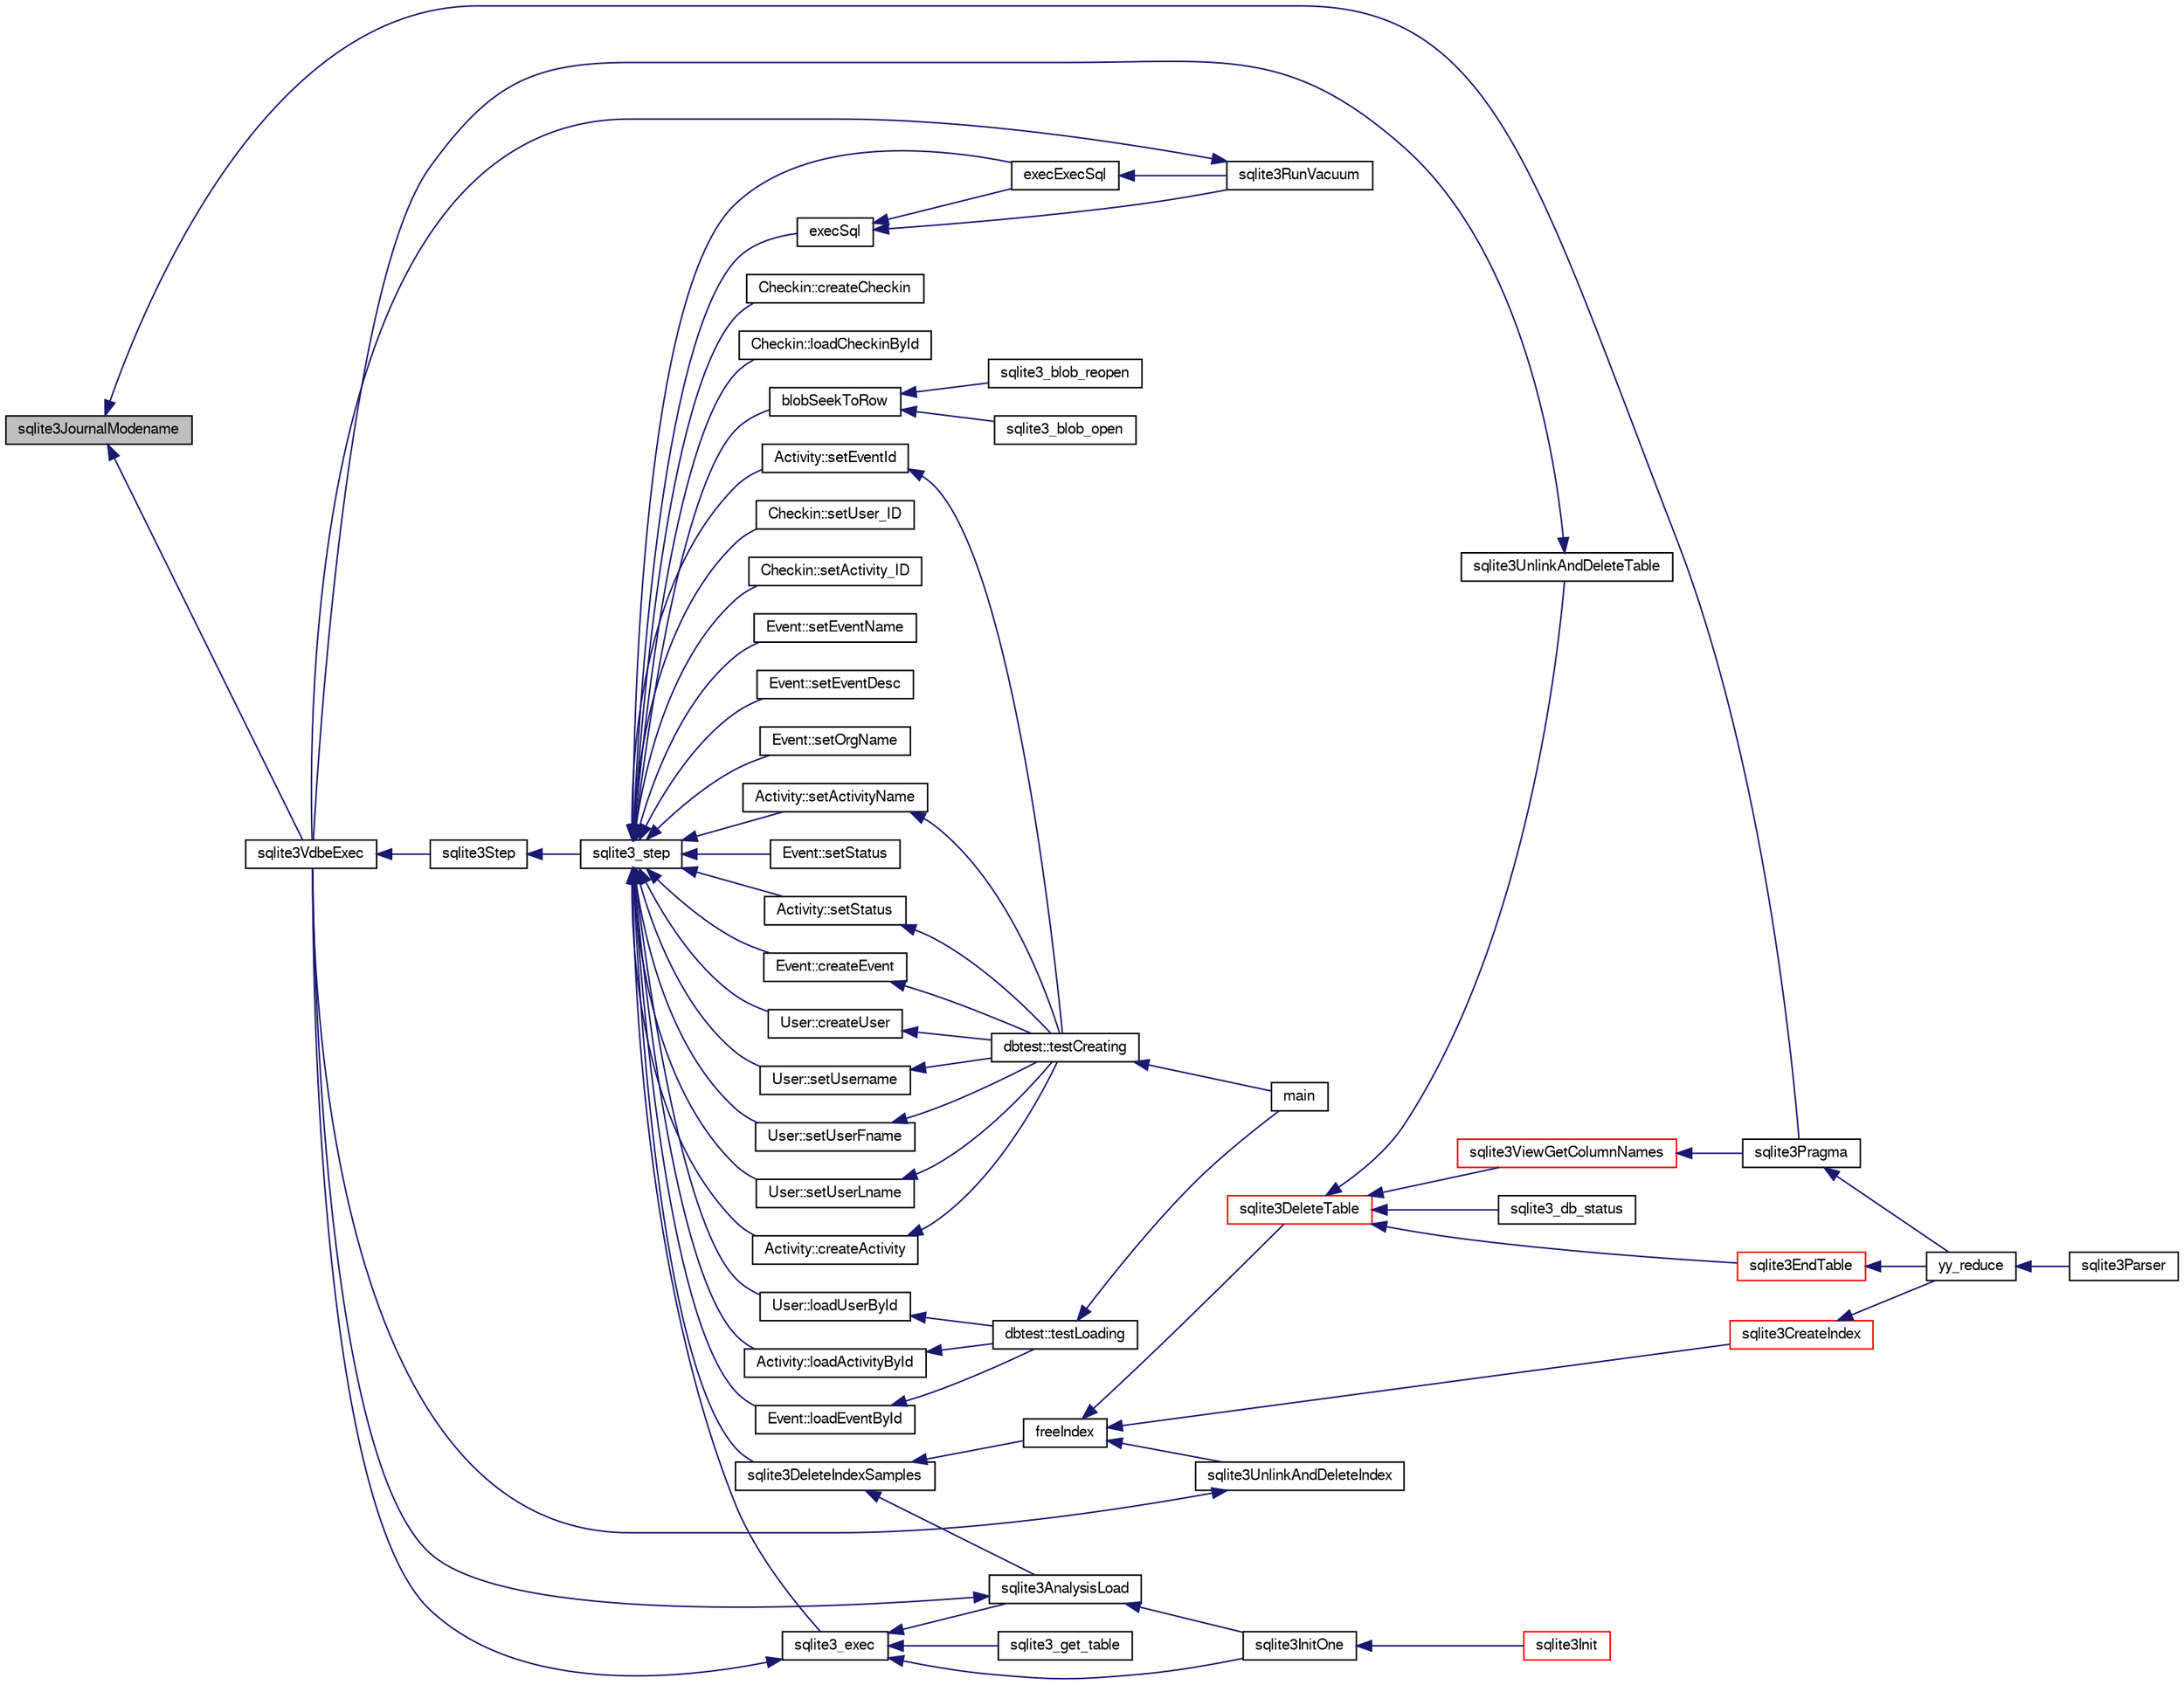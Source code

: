 digraph "sqlite3JournalModename"
{
  edge [fontname="FreeSans",fontsize="10",labelfontname="FreeSans",labelfontsize="10"];
  node [fontname="FreeSans",fontsize="10",shape=record];
  rankdir="LR";
  Node573396 [label="sqlite3JournalModename",height=0.2,width=0.4,color="black", fillcolor="grey75", style="filled", fontcolor="black"];
  Node573396 -> Node573397 [dir="back",color="midnightblue",fontsize="10",style="solid",fontname="FreeSans"];
  Node573397 [label="sqlite3VdbeExec",height=0.2,width=0.4,color="black", fillcolor="white", style="filled",URL="$sqlite3_8c.html#a8ce40a614bdc56719c4d642b1e4dfb21"];
  Node573397 -> Node573398 [dir="back",color="midnightblue",fontsize="10",style="solid",fontname="FreeSans"];
  Node573398 [label="sqlite3Step",height=0.2,width=0.4,color="black", fillcolor="white", style="filled",URL="$sqlite3_8c.html#a3f2872e873e2758a4beedad1d5113554"];
  Node573398 -> Node573399 [dir="back",color="midnightblue",fontsize="10",style="solid",fontname="FreeSans"];
  Node573399 [label="sqlite3_step",height=0.2,width=0.4,color="black", fillcolor="white", style="filled",URL="$sqlite3_8h.html#ac1e491ce36b7471eb28387f7d3c74334"];
  Node573399 -> Node573400 [dir="back",color="midnightblue",fontsize="10",style="solid",fontname="FreeSans"];
  Node573400 [label="Activity::createActivity",height=0.2,width=0.4,color="black", fillcolor="white", style="filled",URL="$classActivity.html#a813cc5e52c14ab49b39014c134e3425b"];
  Node573400 -> Node573401 [dir="back",color="midnightblue",fontsize="10",style="solid",fontname="FreeSans"];
  Node573401 [label="dbtest::testCreating",height=0.2,width=0.4,color="black", fillcolor="white", style="filled",URL="$classdbtest.html#a8193e88a7df657069c8a6bd09c8243b7"];
  Node573401 -> Node573402 [dir="back",color="midnightblue",fontsize="10",style="solid",fontname="FreeSans"];
  Node573402 [label="main",height=0.2,width=0.4,color="black", fillcolor="white", style="filled",URL="$test_8cpp.html#ae66f6b31b5ad750f1fe042a706a4e3d4"];
  Node573399 -> Node573403 [dir="back",color="midnightblue",fontsize="10",style="solid",fontname="FreeSans"];
  Node573403 [label="Activity::loadActivityById",height=0.2,width=0.4,color="black", fillcolor="white", style="filled",URL="$classActivity.html#abe4ffb4f08a47212ebf9013259d9e7fd"];
  Node573403 -> Node573404 [dir="back",color="midnightblue",fontsize="10",style="solid",fontname="FreeSans"];
  Node573404 [label="dbtest::testLoading",height=0.2,width=0.4,color="black", fillcolor="white", style="filled",URL="$classdbtest.html#a6f98d82a2c8e2b9040848763504ddae1"];
  Node573404 -> Node573402 [dir="back",color="midnightblue",fontsize="10",style="solid",fontname="FreeSans"];
  Node573399 -> Node573405 [dir="back",color="midnightblue",fontsize="10",style="solid",fontname="FreeSans"];
  Node573405 [label="Activity::setEventId",height=0.2,width=0.4,color="black", fillcolor="white", style="filled",URL="$classActivity.html#adb1d0fd0d08f473e068f0a4086bfa9ca"];
  Node573405 -> Node573401 [dir="back",color="midnightblue",fontsize="10",style="solid",fontname="FreeSans"];
  Node573399 -> Node573406 [dir="back",color="midnightblue",fontsize="10",style="solid",fontname="FreeSans"];
  Node573406 [label="Activity::setActivityName",height=0.2,width=0.4,color="black", fillcolor="white", style="filled",URL="$classActivity.html#a62dc3737b33915a36086f9dd26d16a81"];
  Node573406 -> Node573401 [dir="back",color="midnightblue",fontsize="10",style="solid",fontname="FreeSans"];
  Node573399 -> Node573407 [dir="back",color="midnightblue",fontsize="10",style="solid",fontname="FreeSans"];
  Node573407 [label="Activity::setStatus",height=0.2,width=0.4,color="black", fillcolor="white", style="filled",URL="$classActivity.html#af618135a7738f4d2a7ee147a8ef912ea"];
  Node573407 -> Node573401 [dir="back",color="midnightblue",fontsize="10",style="solid",fontname="FreeSans"];
  Node573399 -> Node573408 [dir="back",color="midnightblue",fontsize="10",style="solid",fontname="FreeSans"];
  Node573408 [label="Checkin::createCheckin",height=0.2,width=0.4,color="black", fillcolor="white", style="filled",URL="$classCheckin.html#a4e40acdf7fff0e607f6de4f24f3a163c"];
  Node573399 -> Node573409 [dir="back",color="midnightblue",fontsize="10",style="solid",fontname="FreeSans"];
  Node573409 [label="Checkin::loadCheckinById",height=0.2,width=0.4,color="black", fillcolor="white", style="filled",URL="$classCheckin.html#a3461f70ea6c68475225f2a07f78a21e0"];
  Node573399 -> Node573410 [dir="back",color="midnightblue",fontsize="10",style="solid",fontname="FreeSans"];
  Node573410 [label="Checkin::setUser_ID",height=0.2,width=0.4,color="black", fillcolor="white", style="filled",URL="$classCheckin.html#a76ab640f4f912876dbebf183db5359c6"];
  Node573399 -> Node573411 [dir="back",color="midnightblue",fontsize="10",style="solid",fontname="FreeSans"];
  Node573411 [label="Checkin::setActivity_ID",height=0.2,width=0.4,color="black", fillcolor="white", style="filled",URL="$classCheckin.html#ab2ff3ec2604ec73a42af25874a00b232"];
  Node573399 -> Node573412 [dir="back",color="midnightblue",fontsize="10",style="solid",fontname="FreeSans"];
  Node573412 [label="Event::createEvent",height=0.2,width=0.4,color="black", fillcolor="white", style="filled",URL="$classEvent.html#a77adb9f4a46ffb32c2d931f0691f5903"];
  Node573412 -> Node573401 [dir="back",color="midnightblue",fontsize="10",style="solid",fontname="FreeSans"];
  Node573399 -> Node573413 [dir="back",color="midnightblue",fontsize="10",style="solid",fontname="FreeSans"];
  Node573413 [label="Event::loadEventById",height=0.2,width=0.4,color="black", fillcolor="white", style="filled",URL="$classEvent.html#afa66cea33f722dbeecb69cc98fdea055"];
  Node573413 -> Node573404 [dir="back",color="midnightblue",fontsize="10",style="solid",fontname="FreeSans"];
  Node573399 -> Node573414 [dir="back",color="midnightblue",fontsize="10",style="solid",fontname="FreeSans"];
  Node573414 [label="Event::setEventName",height=0.2,width=0.4,color="black", fillcolor="white", style="filled",URL="$classEvent.html#a10596b6ca077df05184e30d62b08729d"];
  Node573399 -> Node573415 [dir="back",color="midnightblue",fontsize="10",style="solid",fontname="FreeSans"];
  Node573415 [label="Event::setEventDesc",height=0.2,width=0.4,color="black", fillcolor="white", style="filled",URL="$classEvent.html#ae36b8377dcae792f1c5c4726024c981b"];
  Node573399 -> Node573416 [dir="back",color="midnightblue",fontsize="10",style="solid",fontname="FreeSans"];
  Node573416 [label="Event::setOrgName",height=0.2,width=0.4,color="black", fillcolor="white", style="filled",URL="$classEvent.html#a19aac0f776bd764563a54977656cf680"];
  Node573399 -> Node573417 [dir="back",color="midnightblue",fontsize="10",style="solid",fontname="FreeSans"];
  Node573417 [label="Event::setStatus",height=0.2,width=0.4,color="black", fillcolor="white", style="filled",URL="$classEvent.html#ab0a6b9285af0f4172eb841e2b80f8972"];
  Node573399 -> Node573418 [dir="back",color="midnightblue",fontsize="10",style="solid",fontname="FreeSans"];
  Node573418 [label="blobSeekToRow",height=0.2,width=0.4,color="black", fillcolor="white", style="filled",URL="$sqlite3_8c.html#afff57e13332b98c8a44a7cebe38962ab"];
  Node573418 -> Node573419 [dir="back",color="midnightblue",fontsize="10",style="solid",fontname="FreeSans"];
  Node573419 [label="sqlite3_blob_open",height=0.2,width=0.4,color="black", fillcolor="white", style="filled",URL="$sqlite3_8h.html#adb8ad839a5bdd62a43785132bc7dd518"];
  Node573418 -> Node573420 [dir="back",color="midnightblue",fontsize="10",style="solid",fontname="FreeSans"];
  Node573420 [label="sqlite3_blob_reopen",height=0.2,width=0.4,color="black", fillcolor="white", style="filled",URL="$sqlite3_8h.html#abc77c24fdc0150138490359a94360f7e"];
  Node573399 -> Node573421 [dir="back",color="midnightblue",fontsize="10",style="solid",fontname="FreeSans"];
  Node573421 [label="sqlite3DeleteIndexSamples",height=0.2,width=0.4,color="black", fillcolor="white", style="filled",URL="$sqlite3_8c.html#aaeda0302fbf61397ec009f65bed047ef"];
  Node573421 -> Node573422 [dir="back",color="midnightblue",fontsize="10",style="solid",fontname="FreeSans"];
  Node573422 [label="sqlite3AnalysisLoad",height=0.2,width=0.4,color="black", fillcolor="white", style="filled",URL="$sqlite3_8c.html#a48a2301c27e1d3d68708b9b8761b5a01"];
  Node573422 -> Node573397 [dir="back",color="midnightblue",fontsize="10",style="solid",fontname="FreeSans"];
  Node573422 -> Node573423 [dir="back",color="midnightblue",fontsize="10",style="solid",fontname="FreeSans"];
  Node573423 [label="sqlite3InitOne",height=0.2,width=0.4,color="black", fillcolor="white", style="filled",URL="$sqlite3_8c.html#ac4318b25df65269906b0379251fe9b85"];
  Node573423 -> Node573424 [dir="back",color="midnightblue",fontsize="10",style="solid",fontname="FreeSans"];
  Node573424 [label="sqlite3Init",height=0.2,width=0.4,color="red", fillcolor="white", style="filled",URL="$sqlite3_8c.html#aed74e3dc765631a833f522f425ff5a48"];
  Node573421 -> Node573524 [dir="back",color="midnightblue",fontsize="10",style="solid",fontname="FreeSans"];
  Node573524 [label="freeIndex",height=0.2,width=0.4,color="black", fillcolor="white", style="filled",URL="$sqlite3_8c.html#a00907c99c18d5bcb9d0b38c077146c31"];
  Node573524 -> Node573525 [dir="back",color="midnightblue",fontsize="10",style="solid",fontname="FreeSans"];
  Node573525 [label="sqlite3UnlinkAndDeleteIndex",height=0.2,width=0.4,color="black", fillcolor="white", style="filled",URL="$sqlite3_8c.html#a889f2dcb438c56db37a6d61e9f25e244"];
  Node573525 -> Node573397 [dir="back",color="midnightblue",fontsize="10",style="solid",fontname="FreeSans"];
  Node573524 -> Node573526 [dir="back",color="midnightblue",fontsize="10",style="solid",fontname="FreeSans"];
  Node573526 [label="sqlite3DeleteTable",height=0.2,width=0.4,color="red", fillcolor="white", style="filled",URL="$sqlite3_8c.html#a7fd3d507375a381a3807f92735318973"];
  Node573526 -> Node573527 [dir="back",color="midnightblue",fontsize="10",style="solid",fontname="FreeSans"];
  Node573527 [label="sqlite3_db_status",height=0.2,width=0.4,color="black", fillcolor="white", style="filled",URL="$sqlite3_8h.html#ab64e8333313ee2e44116842711818940"];
  Node573526 -> Node573528 [dir="back",color="midnightblue",fontsize="10",style="solid",fontname="FreeSans"];
  Node573528 [label="sqlite3UnlinkAndDeleteTable",height=0.2,width=0.4,color="black", fillcolor="white", style="filled",URL="$sqlite3_8c.html#a9733677716a49de464f86fff164e9a1b"];
  Node573528 -> Node573397 [dir="back",color="midnightblue",fontsize="10",style="solid",fontname="FreeSans"];
  Node573526 -> Node573439 [dir="back",color="midnightblue",fontsize="10",style="solid",fontname="FreeSans"];
  Node573439 [label="sqlite3EndTable",height=0.2,width=0.4,color="red", fillcolor="white", style="filled",URL="$sqlite3_8c.html#a7b5f2c66c0f0b6f819d970ca389768b0"];
  Node573439 -> Node573427 [dir="back",color="midnightblue",fontsize="10",style="solid",fontname="FreeSans"];
  Node573427 [label="yy_reduce",height=0.2,width=0.4,color="black", fillcolor="white", style="filled",URL="$sqlite3_8c.html#a7c419a9b25711c666a9a2449ef377f14"];
  Node573427 -> Node573428 [dir="back",color="midnightblue",fontsize="10",style="solid",fontname="FreeSans"];
  Node573428 [label="sqlite3Parser",height=0.2,width=0.4,color="black", fillcolor="white", style="filled",URL="$sqlite3_8c.html#a0327d71a5fabe0b6a343d78a2602e72a"];
  Node573526 -> Node573474 [dir="back",color="midnightblue",fontsize="10",style="solid",fontname="FreeSans"];
  Node573474 [label="sqlite3ViewGetColumnNames",height=0.2,width=0.4,color="red", fillcolor="white", style="filled",URL="$sqlite3_8c.html#aebc7cd8d9e2bd174ae0a60363d3f6ce8"];
  Node573474 -> Node573475 [dir="back",color="midnightblue",fontsize="10",style="solid",fontname="FreeSans"];
  Node573475 [label="sqlite3Pragma",height=0.2,width=0.4,color="black", fillcolor="white", style="filled",URL="$sqlite3_8c.html#a111391370f58f8e6a6eca51fd34d62ed"];
  Node573475 -> Node573427 [dir="back",color="midnightblue",fontsize="10",style="solid",fontname="FreeSans"];
  Node573524 -> Node573436 [dir="back",color="midnightblue",fontsize="10",style="solid",fontname="FreeSans"];
  Node573436 [label="sqlite3CreateIndex",height=0.2,width=0.4,color="red", fillcolor="white", style="filled",URL="$sqlite3_8c.html#a8dbe5e590ab6c58a8c45f34f7c81e825"];
  Node573436 -> Node573427 [dir="back",color="midnightblue",fontsize="10",style="solid",fontname="FreeSans"];
  Node573399 -> Node573590 [dir="back",color="midnightblue",fontsize="10",style="solid",fontname="FreeSans"];
  Node573590 [label="sqlite3_exec",height=0.2,width=0.4,color="black", fillcolor="white", style="filled",URL="$sqlite3_8h.html#a97487ec8150e0bcc8fa392ab8f0e24db"];
  Node573590 -> Node573397 [dir="back",color="midnightblue",fontsize="10",style="solid",fontname="FreeSans"];
  Node573590 -> Node573422 [dir="back",color="midnightblue",fontsize="10",style="solid",fontname="FreeSans"];
  Node573590 -> Node573423 [dir="back",color="midnightblue",fontsize="10",style="solid",fontname="FreeSans"];
  Node573590 -> Node573591 [dir="back",color="midnightblue",fontsize="10",style="solid",fontname="FreeSans"];
  Node573591 [label="sqlite3_get_table",height=0.2,width=0.4,color="black", fillcolor="white", style="filled",URL="$sqlite3_8h.html#a5effeac4e12df57beaa35c5be1f61579"];
  Node573399 -> Node573581 [dir="back",color="midnightblue",fontsize="10",style="solid",fontname="FreeSans"];
  Node573581 [label="execSql",height=0.2,width=0.4,color="black", fillcolor="white", style="filled",URL="$sqlite3_8c.html#a7d16651b98a110662f4c265eff0246cb"];
  Node573581 -> Node573582 [dir="back",color="midnightblue",fontsize="10",style="solid",fontname="FreeSans"];
  Node573582 [label="execExecSql",height=0.2,width=0.4,color="black", fillcolor="white", style="filled",URL="$sqlite3_8c.html#ac1be09a6c047f21133d16378d301e0d4"];
  Node573582 -> Node573583 [dir="back",color="midnightblue",fontsize="10",style="solid",fontname="FreeSans"];
  Node573583 [label="sqlite3RunVacuum",height=0.2,width=0.4,color="black", fillcolor="white", style="filled",URL="$sqlite3_8c.html#a5e83ddc7b3e7e8e79ad5d1fc92de1d2f"];
  Node573583 -> Node573397 [dir="back",color="midnightblue",fontsize="10",style="solid",fontname="FreeSans"];
  Node573581 -> Node573583 [dir="back",color="midnightblue",fontsize="10",style="solid",fontname="FreeSans"];
  Node573399 -> Node573582 [dir="back",color="midnightblue",fontsize="10",style="solid",fontname="FreeSans"];
  Node573399 -> Node573584 [dir="back",color="midnightblue",fontsize="10",style="solid",fontname="FreeSans"];
  Node573584 [label="User::createUser",height=0.2,width=0.4,color="black", fillcolor="white", style="filled",URL="$classUser.html#a22ed673939e8cc0a136130b809bba513"];
  Node573584 -> Node573401 [dir="back",color="midnightblue",fontsize="10",style="solid",fontname="FreeSans"];
  Node573399 -> Node573585 [dir="back",color="midnightblue",fontsize="10",style="solid",fontname="FreeSans"];
  Node573585 [label="User::loadUserById",height=0.2,width=0.4,color="black", fillcolor="white", style="filled",URL="$classUser.html#a863377665b7fb83c5547dcf9727f5092"];
  Node573585 -> Node573404 [dir="back",color="midnightblue",fontsize="10",style="solid",fontname="FreeSans"];
  Node573399 -> Node573586 [dir="back",color="midnightblue",fontsize="10",style="solid",fontname="FreeSans"];
  Node573586 [label="User::setUsername",height=0.2,width=0.4,color="black", fillcolor="white", style="filled",URL="$classUser.html#aa0497022a136cb78de785b0a39ae60b1"];
  Node573586 -> Node573401 [dir="back",color="midnightblue",fontsize="10",style="solid",fontname="FreeSans"];
  Node573399 -> Node573587 [dir="back",color="midnightblue",fontsize="10",style="solid",fontname="FreeSans"];
  Node573587 [label="User::setUserFname",height=0.2,width=0.4,color="black", fillcolor="white", style="filled",URL="$classUser.html#a72657eb55cd0ca437b4841a43f19912f"];
  Node573587 -> Node573401 [dir="back",color="midnightblue",fontsize="10",style="solid",fontname="FreeSans"];
  Node573399 -> Node573588 [dir="back",color="midnightblue",fontsize="10",style="solid",fontname="FreeSans"];
  Node573588 [label="User::setUserLname",height=0.2,width=0.4,color="black", fillcolor="white", style="filled",URL="$classUser.html#aa25973387e5afe1aa6f60dd6545e33b5"];
  Node573588 -> Node573401 [dir="back",color="midnightblue",fontsize="10",style="solid",fontname="FreeSans"];
  Node573396 -> Node573475 [dir="back",color="midnightblue",fontsize="10",style="solid",fontname="FreeSans"];
}
